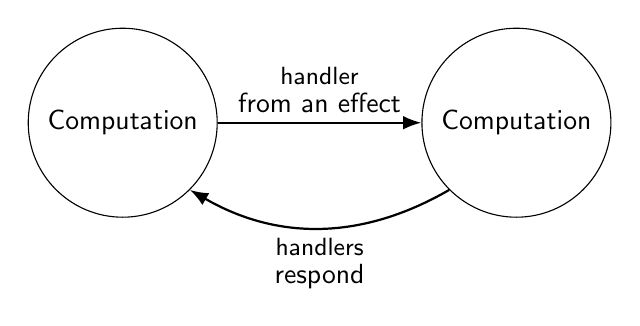 \begin{tikzpicture}[
    every node/.style={font=\sffamily},
    computation/.style={draw, circle, minimum size=2.4cm, align=center},
    >=Latex
]

% Nodes
\node[computation] (C1) at (0, 0) {Computation};
\node[computation] (C2) at (5, 0) {Computation};

% Arrows
\draw[->, thick] (C1.east) -- node[above, align=center] {\small handler\\[-2pt]from an effect} (C2.west);
\draw[<-, thick] (C1.south east) to[bend right=30] node[below, align=center] {\small handlers\\[-2pt]respond} (C2.south west);

\end{tikzpicture}